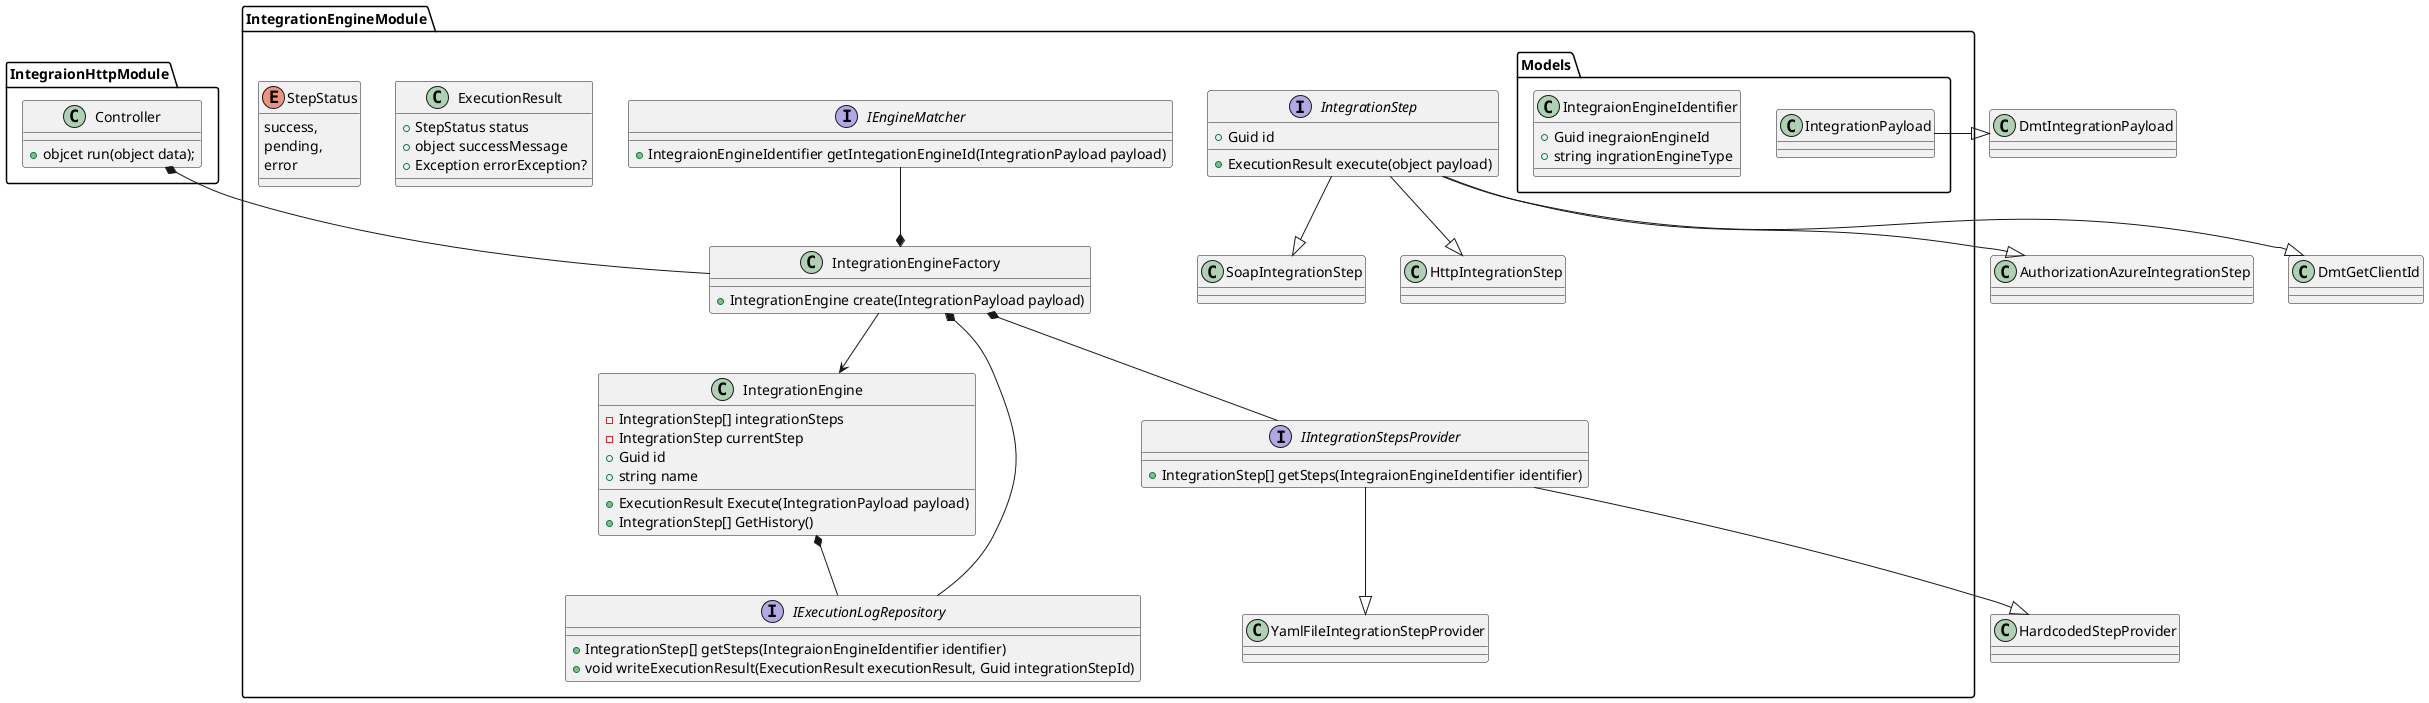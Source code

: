 @startuml
package IntegraionHttpModule {
		class Controller {
				+objcet run(object data);
		}
}

package IntegrationEngineModule {
        class IntegrationEngine {
                -IntegrationStep[] integrationSteps
				-IntegrationStep currentStep
                +Guid id
                +string name

				+ExecutionResult Execute(IntegrationPayload payload)
                +IntegrationStep[] GetHistory()
        }

		interface IEngineMatcher {
				+IntegraionEngineIdentifier getIntegationEngineId(IntegrationPayload payload)
		}

 
        class IntegrationEngineFactory {
				+IntegrationEngine create(IntegrationPayload payload)
        }

 

        interface IIntegrationStepsProvider {
				+IntegrationStep[] getSteps(IntegraionEngineIdentifier identifier)
        }

 

        interface IntegrationStep {
                +Guid id
				+ExecutionResult execute(object payload)
        }

 

        class HttpIntegrationStep {
        }

 

        class SoapIntegrationStep {
        }

 

        class YamlFileIntegrationStepProvider {
        }

 

        class ExecutionResult {
                +StepStatus status
                +object successMessage 
                +Exception errorException?
        }

 
		interface IExecutionLogRepository {
				+IntegrationStep[] getSteps(IntegraionEngineIdentifier identifier)
				+void writeExecutionResult(ExecutionResult executionResult, Guid integrationStepId)
		}

        enum StepStatus {
                success,
                pending,
                error
        }

		Controller *-- IntegrationEngineFactory

		IntegrationEngineFactory *-- IExecutionLogRepository

		package Models {
				class IntegrationPayload {
				}

				class IntegraionEngineIdentifier {
						+Guid inegraionEngineId
						+string ingrationEngineType
				}
		}
}

IntegrationPayload -|> DmtIntegrationPayload


 

class AuthorizationAzureIntegrationStep {
}

 

class DmtGetClientId {
}

 

class HardcodedStepProvider {
}

 

IntegrationStep --|> HttpIntegrationStep
IntegrationStep --|> SoapIntegrationStep
IntegrationStep --|> AuthorizationAzureIntegrationStep
IntegrationStep --|> DmtGetClientId

 

IntegrationEngineFactory *-- IIntegrationStepsProvider
IntegrationEngineFactory --> IntegrationEngine
IntegrationEngineFactory *-up- IEngineMatcher

IntegrationEngine *-- IExecutionLogRepository

 

IIntegrationStepsProvider --|> HardcodedStepProvider
IIntegrationStepsProvider --|> YamlFileIntegrationStepProvider
@enduml

